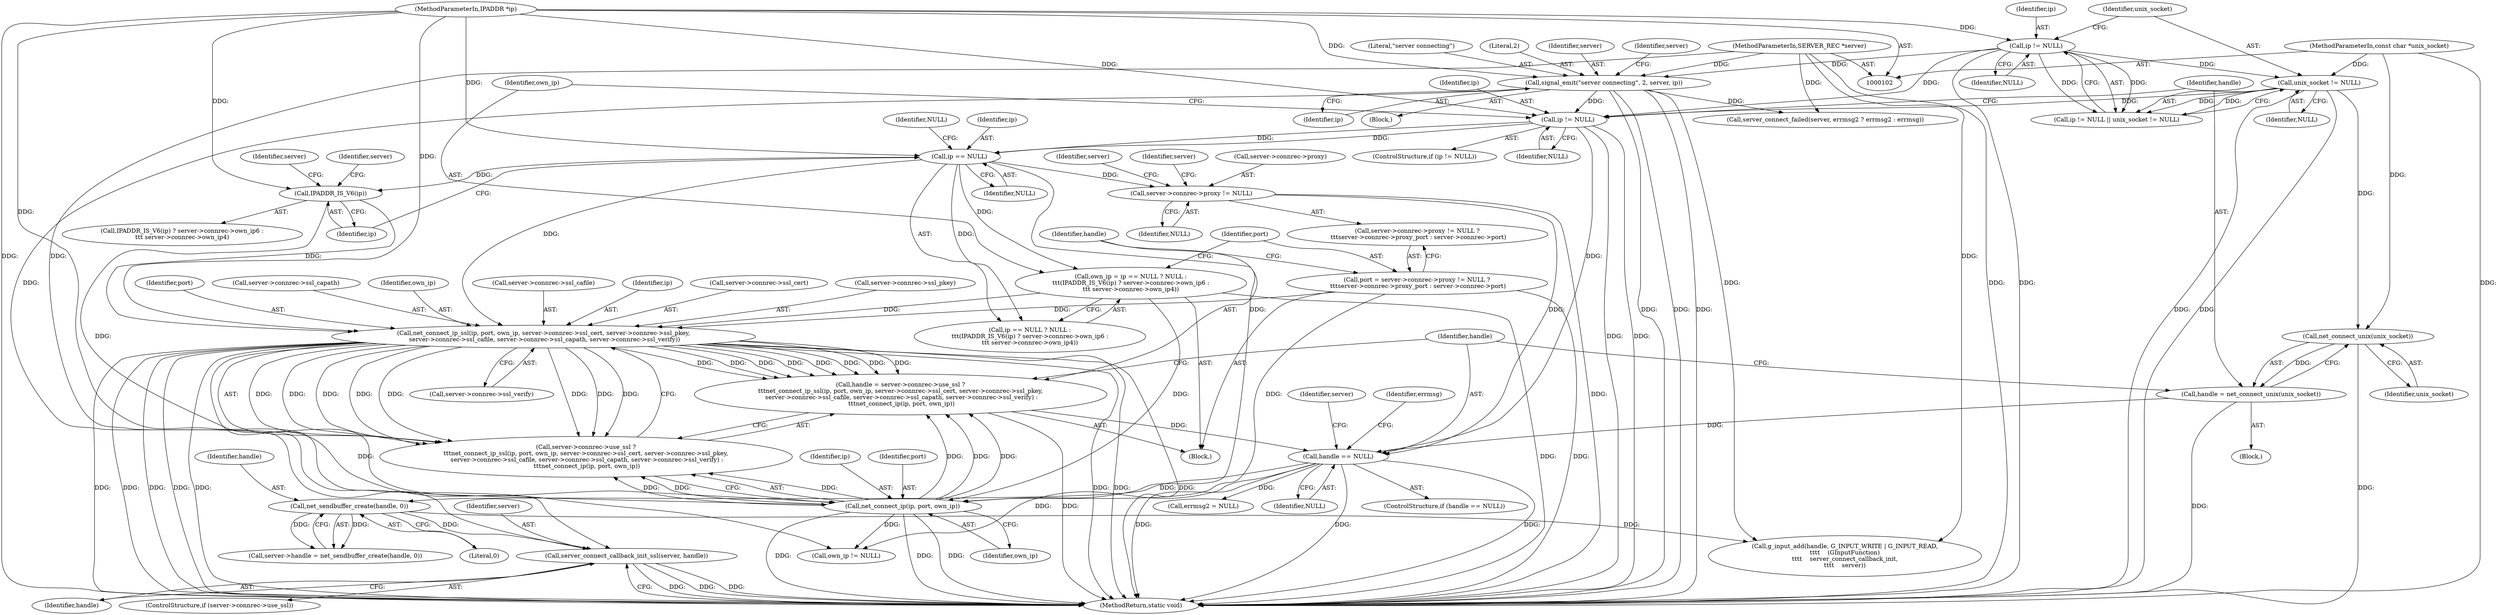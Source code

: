 digraph "0_irssi-proxy_85bbc05b21678e80423815d2ef1dfe26208491ab_3@API" {
"1000308" [label="(Call,server_connect_callback_init_ssl(server, handle))"];
"1000124" [label="(Call,signal_emit(\"server connecting\", 2, server, ip))"];
"1000103" [label="(MethodParameterIn,SERVER_REC *server)"];
"1000118" [label="(Call,ip != NULL)"];
"1000104" [label="(MethodParameterIn,IPADDR *ip)"];
"1000299" [label="(Call,net_sendbuffer_create(handle, 0))"];
"1000229" [label="(Call,handle == NULL)"];
"1000181" [label="(Call,handle = server->connrec->use_ssl ?\n\t\t\tnet_connect_ip_ssl(ip, port, own_ip, server->connrec->ssl_cert, server->connrec->ssl_pkey,\n server->connrec->ssl_cafile, server->connrec->ssl_capath, server->connrec->ssl_verify) :\n \t\t\tnet_connect_ip(ip, port, own_ip))"];
"1000189" [label="(Call,net_connect_ip_ssl(ip, port, own_ip, server->connrec->ssl_cert, server->connrec->ssl_pkey,\n server->connrec->ssl_cafile, server->connrec->ssl_capath, server->connrec->ssl_verify))"];
"1000144" [label="(Call,ip == NULL)"];
"1000137" [label="(Call,ip != NULL)"];
"1000121" [label="(Call,unix_socket != NULL)"];
"1000105" [label="(MethodParameterIn,const char *unix_socket)"];
"1000149" [label="(Call,IPADDR_IS_V6(ip))"];
"1000161" [label="(Call,port = server->connrec->proxy != NULL ?\n \t\t\tserver->connrec->proxy_port : server->connrec->port)"];
"1000141" [label="(Call,own_ip = ip == NULL ? NULL :\n\t\t\t(IPADDR_IS_V6(ip) ? server->connrec->own_ip6 :\n\t\t\t server->connrec->own_ip4))"];
"1000218" [label="(Call,net_connect_ip(ip, port, own_ip))"];
"1000224" [label="(Call,handle = net_connect_unix(unix_socket))"];
"1000226" [label="(Call,net_connect_unix(unix_socket))"];
"1000164" [label="(Call,server->connrec->proxy != NULL)"];
"1000302" [label="(ControlStructure,if (server->connrec->use_ssl))"];
"1000189" [label="(Call,net_connect_ip_ssl(ip, port, own_ip, server->connrec->ssl_cert, server->connrec->ssl_pkey,\n server->connrec->ssl_cafile, server->connrec->ssl_capath, server->connrec->ssl_verify))"];
"1000105" [label="(MethodParameterIn,const char *unix_socket)"];
"1000161" [label="(Call,port = server->connrec->proxy != NULL ?\n \t\t\tserver->connrec->proxy_port : server->connrec->port)"];
"1000125" [label="(Literal,\"server connecting\")"];
"1000300" [label="(Identifier,handle)"];
"1000219" [label="(Identifier,ip)"];
"1000178" [label="(Identifier,server)"];
"1000104" [label="(MethodParameterIn,IPADDR *ip)"];
"1000143" [label="(Call,ip == NULL ? NULL :\n\t\t\t(IPADDR_IS_V6(ip) ? server->connrec->own_ip6 :\n\t\t\t server->connrec->own_ip4))"];
"1000153" [label="(Identifier,server)"];
"1000299" [label="(Call,net_sendbuffer_create(handle, 0))"];
"1000198" [label="(Call,server->connrec->ssl_pkey)"];
"1000191" [label="(Identifier,port)"];
"1000136" [label="(ControlStructure,if (ip != NULL))"];
"1000230" [label="(Identifier,handle)"];
"1000150" [label="(Identifier,ip)"];
"1000163" [label="(Call,server->connrec->proxy != NULL ?\n \t\t\tserver->connrec->proxy_port : server->connrec->port)"];
"1000164" [label="(Call,server->connrec->proxy != NULL)"];
"1000325" [label="(MethodReturn,static void)"];
"1000128" [label="(Identifier,ip)"];
"1000227" [label="(Identifier,unix_socket)"];
"1000228" [label="(ControlStructure,if (handle == NULL))"];
"1000119" [label="(Identifier,ip)"];
"1000182" [label="(Identifier,handle)"];
"1000224" [label="(Call,handle = net_connect_unix(unix_socket))"];
"1000221" [label="(Identifier,own_ip)"];
"1000170" [label="(Identifier,NULL)"];
"1000126" [label="(Literal,2)"];
"1000316" [label="(Call,g_input_add(handle, G_INPUT_WRITE | G_INPUT_READ,\n\t\t\t\t    (GInputFunction)\n\t\t\t\t    server_connect_callback_init,\n\t\t\t\t    server))"];
"1000208" [label="(Call,server->connrec->ssl_capath)"];
"1000144" [label="(Call,ip == NULL)"];
"1000142" [label="(Identifier,own_ip)"];
"1000123" [label="(Identifier,NULL)"];
"1000310" [label="(Identifier,handle)"];
"1000297" [label="(Identifier,server)"];
"1000192" [label="(Identifier,own_ip)"];
"1000147" [label="(Identifier,NULL)"];
"1000218" [label="(Call,net_connect_ip(ip, port, own_ip))"];
"1000231" [label="(Identifier,NULL)"];
"1000165" [label="(Call,server->connrec->proxy)"];
"1000301" [label="(Literal,0)"];
"1000285" [label="(Call,server_connect_failed(server, errmsg2 ? errmsg2 : errmsg))"];
"1000141" [label="(Call,own_ip = ip == NULL ? NULL :\n\t\t\t(IPADDR_IS_V6(ip) ? server->connrec->own_ip6 :\n\t\t\t server->connrec->own_ip4))"];
"1000226" [label="(Call,net_connect_unix(unix_socket))"];
"1000117" [label="(Call,ip != NULL || unix_socket != NULL)"];
"1000121" [label="(Call,unix_socket != NULL)"];
"1000148" [label="(Call,IPADDR_IS_V6(ip) ? server->connrec->own_ip6 :\n\t\t\t server->connrec->own_ip4)"];
"1000183" [label="(Call,server->connrec->use_ssl ?\n\t\t\tnet_connect_ip_ssl(ip, port, own_ip, server->connrec->ssl_cert, server->connrec->ssl_pkey,\n server->connrec->ssl_cafile, server->connrec->ssl_capath, server->connrec->ssl_verify) :\n \t\t\tnet_connect_ip(ip, port, own_ip))"];
"1000220" [label="(Identifier,port)"];
"1000234" [label="(Identifier,errmsg)"];
"1000173" [label="(Identifier,server)"];
"1000137" [label="(Call,ip != NULL)"];
"1000246" [label="(Call,own_ip != NULL)"];
"1000237" [label="(Call,errmsg2 = NULL)"];
"1000203" [label="(Call,server->connrec->ssl_cafile)"];
"1000213" [label="(Call,server->connrec->ssl_verify)"];
"1000181" [label="(Call,handle = server->connrec->use_ssl ?\n\t\t\tnet_connect_ip_ssl(ip, port, own_ip, server->connrec->ssl_cert, server->connrec->ssl_pkey,\n server->connrec->ssl_cafile, server->connrec->ssl_capath, server->connrec->ssl_verify) :\n \t\t\tnet_connect_ip(ip, port, own_ip))"];
"1000162" [label="(Identifier,port)"];
"1000120" [label="(Identifier,NULL)"];
"1000124" [label="(Call,signal_emit(\"server connecting\", 2, server, ip))"];
"1000308" [label="(Call,server_connect_callback_init_ssl(server, handle))"];
"1000190" [label="(Identifier,ip)"];
"1000225" [label="(Identifier,handle)"];
"1000223" [label="(Block,)"];
"1000140" [label="(Block,)"];
"1000139" [label="(Identifier,NULL)"];
"1000158" [label="(Identifier,server)"];
"1000146" [label="(Identifier,NULL)"];
"1000103" [label="(MethodParameterIn,SERVER_REC *server)"];
"1000295" [label="(Call,server->handle = net_sendbuffer_create(handle, 0))"];
"1000122" [label="(Identifier,unix_socket)"];
"1000149" [label="(Call,IPADDR_IS_V6(ip))"];
"1000138" [label="(Identifier,ip)"];
"1000193" [label="(Call,server->connrec->ssl_cert)"];
"1000229" [label="(Call,handle == NULL)"];
"1000309" [label="(Identifier,server)"];
"1000118" [label="(Call,ip != NULL)"];
"1000127" [label="(Identifier,server)"];
"1000106" [label="(Block,)"];
"1000132" [label="(Identifier,server)"];
"1000145" [label="(Identifier,ip)"];
"1000308" -> "1000302"  [label="AST: "];
"1000308" -> "1000310"  [label="CFG: "];
"1000309" -> "1000308"  [label="AST: "];
"1000310" -> "1000308"  [label="AST: "];
"1000325" -> "1000308"  [label="CFG: "];
"1000308" -> "1000325"  [label="DDG: "];
"1000308" -> "1000325"  [label="DDG: "];
"1000308" -> "1000325"  [label="DDG: "];
"1000124" -> "1000308"  [label="DDG: "];
"1000103" -> "1000308"  [label="DDG: "];
"1000299" -> "1000308"  [label="DDG: "];
"1000124" -> "1000106"  [label="AST: "];
"1000124" -> "1000128"  [label="CFG: "];
"1000125" -> "1000124"  [label="AST: "];
"1000126" -> "1000124"  [label="AST: "];
"1000127" -> "1000124"  [label="AST: "];
"1000128" -> "1000124"  [label="AST: "];
"1000132" -> "1000124"  [label="CFG: "];
"1000124" -> "1000325"  [label="DDG: "];
"1000124" -> "1000325"  [label="DDG: "];
"1000124" -> "1000325"  [label="DDG: "];
"1000103" -> "1000124"  [label="DDG: "];
"1000118" -> "1000124"  [label="DDG: "];
"1000104" -> "1000124"  [label="DDG: "];
"1000124" -> "1000137"  [label="DDG: "];
"1000124" -> "1000285"  [label="DDG: "];
"1000124" -> "1000316"  [label="DDG: "];
"1000103" -> "1000102"  [label="AST: "];
"1000103" -> "1000325"  [label="DDG: "];
"1000103" -> "1000285"  [label="DDG: "];
"1000103" -> "1000316"  [label="DDG: "];
"1000118" -> "1000117"  [label="AST: "];
"1000118" -> "1000120"  [label="CFG: "];
"1000119" -> "1000118"  [label="AST: "];
"1000120" -> "1000118"  [label="AST: "];
"1000122" -> "1000118"  [label="CFG: "];
"1000117" -> "1000118"  [label="CFG: "];
"1000118" -> "1000325"  [label="DDG: "];
"1000118" -> "1000117"  [label="DDG: "];
"1000118" -> "1000117"  [label="DDG: "];
"1000104" -> "1000118"  [label="DDG: "];
"1000118" -> "1000121"  [label="DDG: "];
"1000118" -> "1000137"  [label="DDG: "];
"1000104" -> "1000102"  [label="AST: "];
"1000104" -> "1000325"  [label="DDG: "];
"1000104" -> "1000137"  [label="DDG: "];
"1000104" -> "1000144"  [label="DDG: "];
"1000104" -> "1000149"  [label="DDG: "];
"1000104" -> "1000189"  [label="DDG: "];
"1000104" -> "1000218"  [label="DDG: "];
"1000299" -> "1000295"  [label="AST: "];
"1000299" -> "1000301"  [label="CFG: "];
"1000300" -> "1000299"  [label="AST: "];
"1000301" -> "1000299"  [label="AST: "];
"1000295" -> "1000299"  [label="CFG: "];
"1000299" -> "1000295"  [label="DDG: "];
"1000299" -> "1000295"  [label="DDG: "];
"1000229" -> "1000299"  [label="DDG: "];
"1000299" -> "1000316"  [label="DDG: "];
"1000229" -> "1000228"  [label="AST: "];
"1000229" -> "1000231"  [label="CFG: "];
"1000230" -> "1000229"  [label="AST: "];
"1000231" -> "1000229"  [label="AST: "];
"1000234" -> "1000229"  [label="CFG: "];
"1000297" -> "1000229"  [label="CFG: "];
"1000229" -> "1000325"  [label="DDG: "];
"1000229" -> "1000325"  [label="DDG: "];
"1000229" -> "1000325"  [label="DDG: "];
"1000181" -> "1000229"  [label="DDG: "];
"1000224" -> "1000229"  [label="DDG: "];
"1000137" -> "1000229"  [label="DDG: "];
"1000164" -> "1000229"  [label="DDG: "];
"1000229" -> "1000237"  [label="DDG: "];
"1000229" -> "1000246"  [label="DDG: "];
"1000181" -> "1000140"  [label="AST: "];
"1000181" -> "1000183"  [label="CFG: "];
"1000182" -> "1000181"  [label="AST: "];
"1000183" -> "1000181"  [label="AST: "];
"1000230" -> "1000181"  [label="CFG: "];
"1000181" -> "1000325"  [label="DDG: "];
"1000189" -> "1000181"  [label="DDG: "];
"1000189" -> "1000181"  [label="DDG: "];
"1000189" -> "1000181"  [label="DDG: "];
"1000189" -> "1000181"  [label="DDG: "];
"1000189" -> "1000181"  [label="DDG: "];
"1000189" -> "1000181"  [label="DDG: "];
"1000189" -> "1000181"  [label="DDG: "];
"1000189" -> "1000181"  [label="DDG: "];
"1000218" -> "1000181"  [label="DDG: "];
"1000218" -> "1000181"  [label="DDG: "];
"1000218" -> "1000181"  [label="DDG: "];
"1000189" -> "1000183"  [label="AST: "];
"1000189" -> "1000213"  [label="CFG: "];
"1000190" -> "1000189"  [label="AST: "];
"1000191" -> "1000189"  [label="AST: "];
"1000192" -> "1000189"  [label="AST: "];
"1000193" -> "1000189"  [label="AST: "];
"1000198" -> "1000189"  [label="AST: "];
"1000203" -> "1000189"  [label="AST: "];
"1000208" -> "1000189"  [label="AST: "];
"1000213" -> "1000189"  [label="AST: "];
"1000183" -> "1000189"  [label="CFG: "];
"1000189" -> "1000325"  [label="DDG: "];
"1000189" -> "1000325"  [label="DDG: "];
"1000189" -> "1000325"  [label="DDG: "];
"1000189" -> "1000325"  [label="DDG: "];
"1000189" -> "1000325"  [label="DDG: "];
"1000189" -> "1000325"  [label="DDG: "];
"1000189" -> "1000325"  [label="DDG: "];
"1000189" -> "1000325"  [label="DDG: "];
"1000189" -> "1000183"  [label="DDG: "];
"1000189" -> "1000183"  [label="DDG: "];
"1000189" -> "1000183"  [label="DDG: "];
"1000189" -> "1000183"  [label="DDG: "];
"1000189" -> "1000183"  [label="DDG: "];
"1000189" -> "1000183"  [label="DDG: "];
"1000189" -> "1000183"  [label="DDG: "];
"1000189" -> "1000183"  [label="DDG: "];
"1000144" -> "1000189"  [label="DDG: "];
"1000149" -> "1000189"  [label="DDG: "];
"1000161" -> "1000189"  [label="DDG: "];
"1000141" -> "1000189"  [label="DDG: "];
"1000189" -> "1000246"  [label="DDG: "];
"1000144" -> "1000143"  [label="AST: "];
"1000144" -> "1000146"  [label="CFG: "];
"1000145" -> "1000144"  [label="AST: "];
"1000146" -> "1000144"  [label="AST: "];
"1000147" -> "1000144"  [label="CFG: "];
"1000150" -> "1000144"  [label="CFG: "];
"1000144" -> "1000141"  [label="DDG: "];
"1000137" -> "1000144"  [label="DDG: "];
"1000137" -> "1000144"  [label="DDG: "];
"1000144" -> "1000143"  [label="DDG: "];
"1000144" -> "1000149"  [label="DDG: "];
"1000144" -> "1000164"  [label="DDG: "];
"1000144" -> "1000218"  [label="DDG: "];
"1000137" -> "1000136"  [label="AST: "];
"1000137" -> "1000139"  [label="CFG: "];
"1000138" -> "1000137"  [label="AST: "];
"1000139" -> "1000137"  [label="AST: "];
"1000142" -> "1000137"  [label="CFG: "];
"1000225" -> "1000137"  [label="CFG: "];
"1000137" -> "1000325"  [label="DDG: "];
"1000137" -> "1000325"  [label="DDG: "];
"1000121" -> "1000137"  [label="DDG: "];
"1000121" -> "1000117"  [label="AST: "];
"1000121" -> "1000123"  [label="CFG: "];
"1000122" -> "1000121"  [label="AST: "];
"1000123" -> "1000121"  [label="AST: "];
"1000117" -> "1000121"  [label="CFG: "];
"1000121" -> "1000325"  [label="DDG: "];
"1000121" -> "1000325"  [label="DDG: "];
"1000121" -> "1000117"  [label="DDG: "];
"1000121" -> "1000117"  [label="DDG: "];
"1000105" -> "1000121"  [label="DDG: "];
"1000121" -> "1000226"  [label="DDG: "];
"1000105" -> "1000102"  [label="AST: "];
"1000105" -> "1000325"  [label="DDG: "];
"1000105" -> "1000226"  [label="DDG: "];
"1000149" -> "1000148"  [label="AST: "];
"1000149" -> "1000150"  [label="CFG: "];
"1000150" -> "1000149"  [label="AST: "];
"1000153" -> "1000149"  [label="CFG: "];
"1000158" -> "1000149"  [label="CFG: "];
"1000149" -> "1000218"  [label="DDG: "];
"1000161" -> "1000140"  [label="AST: "];
"1000161" -> "1000163"  [label="CFG: "];
"1000162" -> "1000161"  [label="AST: "];
"1000163" -> "1000161"  [label="AST: "];
"1000182" -> "1000161"  [label="CFG: "];
"1000161" -> "1000325"  [label="DDG: "];
"1000161" -> "1000218"  [label="DDG: "];
"1000141" -> "1000140"  [label="AST: "];
"1000141" -> "1000143"  [label="CFG: "];
"1000142" -> "1000141"  [label="AST: "];
"1000143" -> "1000141"  [label="AST: "];
"1000162" -> "1000141"  [label="CFG: "];
"1000141" -> "1000325"  [label="DDG: "];
"1000141" -> "1000218"  [label="DDG: "];
"1000218" -> "1000183"  [label="AST: "];
"1000218" -> "1000221"  [label="CFG: "];
"1000219" -> "1000218"  [label="AST: "];
"1000220" -> "1000218"  [label="AST: "];
"1000221" -> "1000218"  [label="AST: "];
"1000183" -> "1000218"  [label="CFG: "];
"1000218" -> "1000325"  [label="DDG: "];
"1000218" -> "1000325"  [label="DDG: "];
"1000218" -> "1000325"  [label="DDG: "];
"1000218" -> "1000183"  [label="DDG: "];
"1000218" -> "1000183"  [label="DDG: "];
"1000218" -> "1000183"  [label="DDG: "];
"1000218" -> "1000246"  [label="DDG: "];
"1000224" -> "1000223"  [label="AST: "];
"1000224" -> "1000226"  [label="CFG: "];
"1000225" -> "1000224"  [label="AST: "];
"1000226" -> "1000224"  [label="AST: "];
"1000230" -> "1000224"  [label="CFG: "];
"1000224" -> "1000325"  [label="DDG: "];
"1000226" -> "1000224"  [label="DDG: "];
"1000226" -> "1000227"  [label="CFG: "];
"1000227" -> "1000226"  [label="AST: "];
"1000226" -> "1000325"  [label="DDG: "];
"1000164" -> "1000163"  [label="AST: "];
"1000164" -> "1000170"  [label="CFG: "];
"1000165" -> "1000164"  [label="AST: "];
"1000170" -> "1000164"  [label="AST: "];
"1000173" -> "1000164"  [label="CFG: "];
"1000178" -> "1000164"  [label="CFG: "];
"1000164" -> "1000325"  [label="DDG: "];
}
